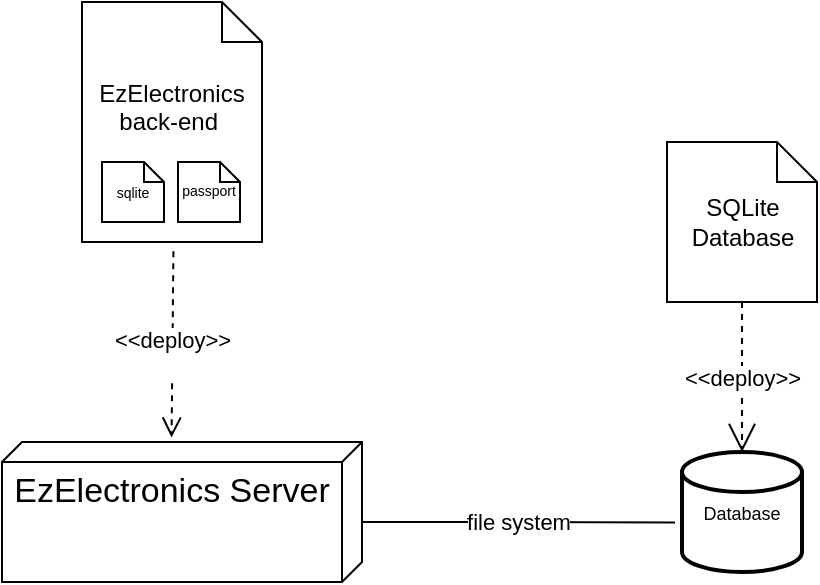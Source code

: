 <mxfile version="24.2.7" type="device">
  <diagram name="Pagina-1" id="_NdyMHsjb8DIdISqBQqW">
    <mxGraphModel dx="1193" dy="758" grid="1" gridSize="10" guides="1" tooltips="1" connect="1" arrows="1" fold="1" page="1" pageScale="1" pageWidth="827" pageHeight="1169" math="0" shadow="0">
      <root>
        <mxCell id="0" />
        <mxCell id="1" parent="0" />
        <mxCell id="BmYraWDIbmatM974oFuv-1" value="EzElectronics Server" style="verticalAlign=top;align=center;spacingTop=8;spacingLeft=2;spacingRight=12;shape=cube;size=10;direction=south;fontStyle=0;html=1;whiteSpace=wrap;fontSize=17;" parent="1" vertex="1">
          <mxGeometry x="310" y="280" width="180" height="70" as="geometry" />
        </mxCell>
        <mxCell id="BmYraWDIbmatM974oFuv-4" value="EzElectronics back-end&amp;nbsp;&lt;div&gt;&lt;br&gt;&lt;/div&gt;" style="shape=note;size=20;whiteSpace=wrap;html=1;" parent="1" vertex="1">
          <mxGeometry x="350" y="60" width="90" height="120" as="geometry" />
        </mxCell>
        <mxCell id="BmYraWDIbmatM974oFuv-5" value="&amp;lt;&amp;lt;deploy&amp;gt;&amp;gt;&lt;div&gt;&lt;br&gt;&lt;/div&gt;" style="html=1;verticalAlign=bottom;endArrow=open;dashed=1;endSize=8;curved=0;rounded=0;entryX=-0.032;entryY=0.529;entryDx=0;entryDy=0;entryPerimeter=0;exitX=0.508;exitY=1.039;exitDx=0;exitDy=0;exitPerimeter=0;" parent="1" source="BmYraWDIbmatM974oFuv-4" target="BmYraWDIbmatM974oFuv-1" edge="1">
          <mxGeometry x="0.428" relative="1" as="geometry">
            <mxPoint x="400" y="200" as="sourcePoint" />
            <mxPoint x="399.47" y="250" as="targetPoint" />
            <mxPoint as="offset" />
          </mxGeometry>
        </mxCell>
        <mxCell id="BmYraWDIbmatM974oFuv-7" value="&lt;div style=&quot;&quot;&gt;&lt;font style=&quot;font-size: 7px;&quot;&gt;sqlite&lt;/font&gt;&lt;/div&gt;" style="shape=note;size=10;whiteSpace=wrap;html=1;fontSize=8;" parent="1" vertex="1">
          <mxGeometry x="360" y="140" width="31" height="30" as="geometry" />
        </mxCell>
        <mxCell id="BmYraWDIbmatM974oFuv-8" value="&lt;div style=&quot;font-size: 7px;&quot;&gt;&lt;font style=&quot;font-size: 7px;&quot;&gt;passport&lt;/font&gt;&lt;/div&gt;" style="shape=note;size=10;whiteSpace=wrap;html=1;fontSize=7;" parent="1" vertex="1">
          <mxGeometry x="398" y="140" width="31" height="30" as="geometry" />
        </mxCell>
        <mxCell id="89rJYb5EtX0BTrZBLkx5-1" value="&lt;div style=&quot;&quot;&gt;&lt;span style=&quot;font-size: 9px; background-color: initial;&quot;&gt;Database&lt;/span&gt;&lt;/div&gt;" style="strokeWidth=2;html=1;shape=mxgraph.flowchart.database;whiteSpace=wrap;align=center;" vertex="1" parent="1">
          <mxGeometry x="650" y="285" width="60" height="60" as="geometry" />
        </mxCell>
        <mxCell id="89rJYb5EtX0BTrZBLkx5-4" value="file system" style="endArrow=none;html=1;rounded=0;entryX=-0.058;entryY=0.587;entryDx=0;entryDy=0;entryPerimeter=0;" edge="1" parent="1" target="89rJYb5EtX0BTrZBLkx5-1">
          <mxGeometry width="50" height="50" relative="1" as="geometry">
            <mxPoint x="490" y="320" as="sourcePoint" />
            <mxPoint x="540" y="270" as="targetPoint" />
            <Array as="points">
              <mxPoint x="560" y="320" />
            </Array>
          </mxGeometry>
        </mxCell>
        <mxCell id="89rJYb5EtX0BTrZBLkx5-5" value="SQLite&lt;div&gt;Database&lt;/div&gt;" style="shape=note;size=20;whiteSpace=wrap;html=1;" vertex="1" parent="1">
          <mxGeometry x="642.5" y="130" width="75" height="80" as="geometry" />
        </mxCell>
        <mxCell id="89rJYb5EtX0BTrZBLkx5-11" value="&amp;lt;&amp;lt;deploy&amp;gt;&amp;gt;" style="endArrow=open;endSize=12;dashed=1;html=1;rounded=0;exitX=0.5;exitY=1;exitDx=0;exitDy=0;exitPerimeter=0;entryX=0.5;entryY=0;entryDx=0;entryDy=0;entryPerimeter=0;" edge="1" parent="1" source="89rJYb5EtX0BTrZBLkx5-5" target="89rJYb5EtX0BTrZBLkx5-1">
          <mxGeometry width="160" relative="1" as="geometry">
            <mxPoint x="640" y="270" as="sourcePoint" />
            <mxPoint x="800" y="270" as="targetPoint" />
          </mxGeometry>
        </mxCell>
      </root>
    </mxGraphModel>
  </diagram>
</mxfile>
